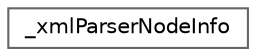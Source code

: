 digraph "Graphical Class Hierarchy"
{
 // LATEX_PDF_SIZE
  bgcolor="transparent";
  edge [fontname=Helvetica,fontsize=10,labelfontname=Helvetica,labelfontsize=10];
  node [fontname=Helvetica,fontsize=10,shape=box,height=0.2,width=0.4];
  rankdir="LR";
  Node0 [label="_xmlParserNodeInfo",height=0.2,width=0.4,color="grey40", fillcolor="white", style="filled",URL="$struct__xml_parser_node_info.html",tooltip=" "];
}
